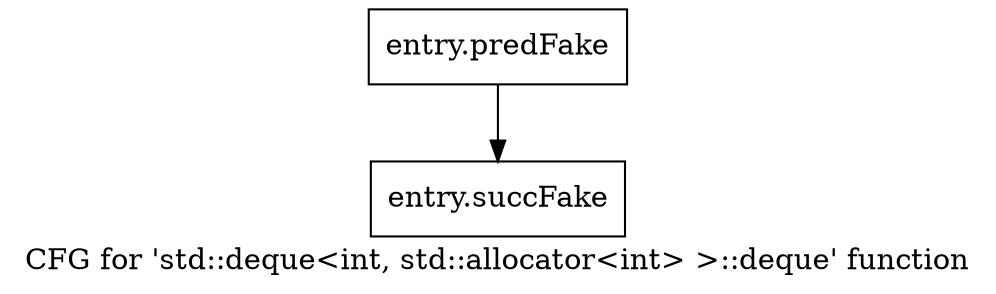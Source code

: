 digraph "CFG for 'std::deque\<int, std::allocator\<int\> \>::deque' function" {
	label="CFG for 'std::deque\<int, std::allocator\<int\> \>::deque' function";

	Node0x49462e0 [shape=record,filename="",linenumber="",label="{entry.predFake}"];
	Node0x49462e0 -> Node0x47eec40[ callList="" memoryops="" filename="/proj/xbuilds/2019.2_0801_1/installs/lin64/Vivado/HEAD/tps/lnx64/gcc-6.2.0/lib/gcc/x86_64-pc-linux-gnu/6.2.0/../../../../include/c++/6.2.0/bits/stl_deque.h"];
	Node0x47eec40 [shape=record,filename="/proj/xbuilds/2019.2_0801_1/installs/lin64/Vivado/HEAD/tps/lnx64/gcc-6.2.0/lib/gcc/x86_64-pc-linux-gnu/6.2.0/../../../../include/c++/6.2.0/bits/stl_deque.h",linenumber="884",label="{entry.succFake}"];
}
